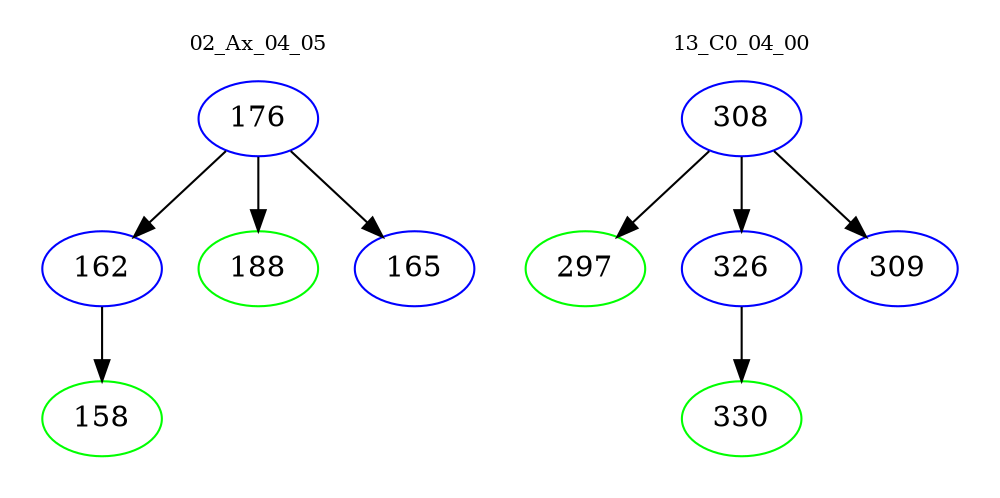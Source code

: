 digraph{
subgraph cluster_0 {
color = white
label = "02_Ax_04_05";
fontsize=10;
T0_176 [label="176", color="blue"]
T0_176 -> T0_162 [color="black"]
T0_162 [label="162", color="blue"]
T0_162 -> T0_158 [color="black"]
T0_158 [label="158", color="green"]
T0_176 -> T0_188 [color="black"]
T0_188 [label="188", color="green"]
T0_176 -> T0_165 [color="black"]
T0_165 [label="165", color="blue"]
}
subgraph cluster_1 {
color = white
label = "13_C0_04_00";
fontsize=10;
T1_308 [label="308", color="blue"]
T1_308 -> T1_297 [color="black"]
T1_297 [label="297", color="green"]
T1_308 -> T1_326 [color="black"]
T1_326 [label="326", color="blue"]
T1_326 -> T1_330 [color="black"]
T1_330 [label="330", color="green"]
T1_308 -> T1_309 [color="black"]
T1_309 [label="309", color="blue"]
}
}
